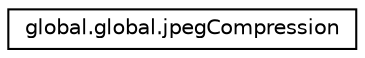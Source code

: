 digraph "Graphical Class Hierarchy"
{
  edge [fontname="Helvetica",fontsize="10",labelfontname="Helvetica",labelfontsize="10"];
  node [fontname="Helvetica",fontsize="10",shape=record];
  rankdir="LR";
  Node0 [label="global.global.jpegCompression",height=0.2,width=0.4,color="black", fillcolor="white", style="filled",URL="$enumglobal_1_1global_1_1jpegCompression.html"];
}

